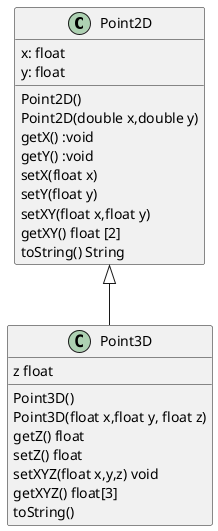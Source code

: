@startuml
'https://plantuml.com/class-diagram
Point2D <|-- Point3D
class Point2D {
x: float
y: float
Point2D()
Point2D(double x,double y)
getX() :void
getY() :void
setX(float x)
setY(float y)
setXY(float x,float y)
getXY() float [2]
toString() String
}
class Point3D{
z float
Point3D()
Point3D(float x,float y, float z)
getZ() float
setZ() float
setXYZ(float x,y,z) void
getXYZ() float[3]
toString()
}

@enduml